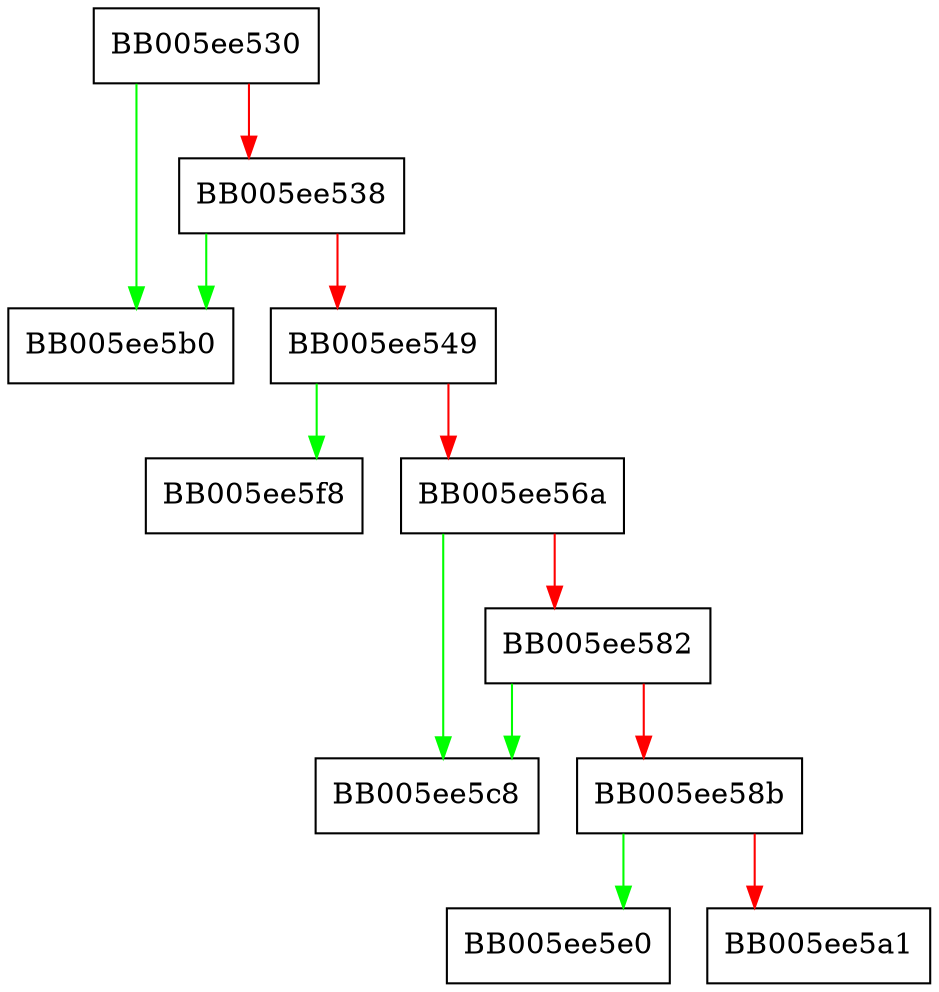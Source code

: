 digraph sh_clearbit {
  node [shape="box"];
  graph [splines=ortho];
  BB005ee530 -> BB005ee5b0 [color="green"];
  BB005ee530 -> BB005ee538 [color="red"];
  BB005ee538 -> BB005ee5b0 [color="green"];
  BB005ee538 -> BB005ee549 [color="red"];
  BB005ee549 -> BB005ee5f8 [color="green"];
  BB005ee549 -> BB005ee56a [color="red"];
  BB005ee56a -> BB005ee5c8 [color="green"];
  BB005ee56a -> BB005ee582 [color="red"];
  BB005ee582 -> BB005ee5c8 [color="green"];
  BB005ee582 -> BB005ee58b [color="red"];
  BB005ee58b -> BB005ee5e0 [color="green"];
  BB005ee58b -> BB005ee5a1 [color="red"];
}